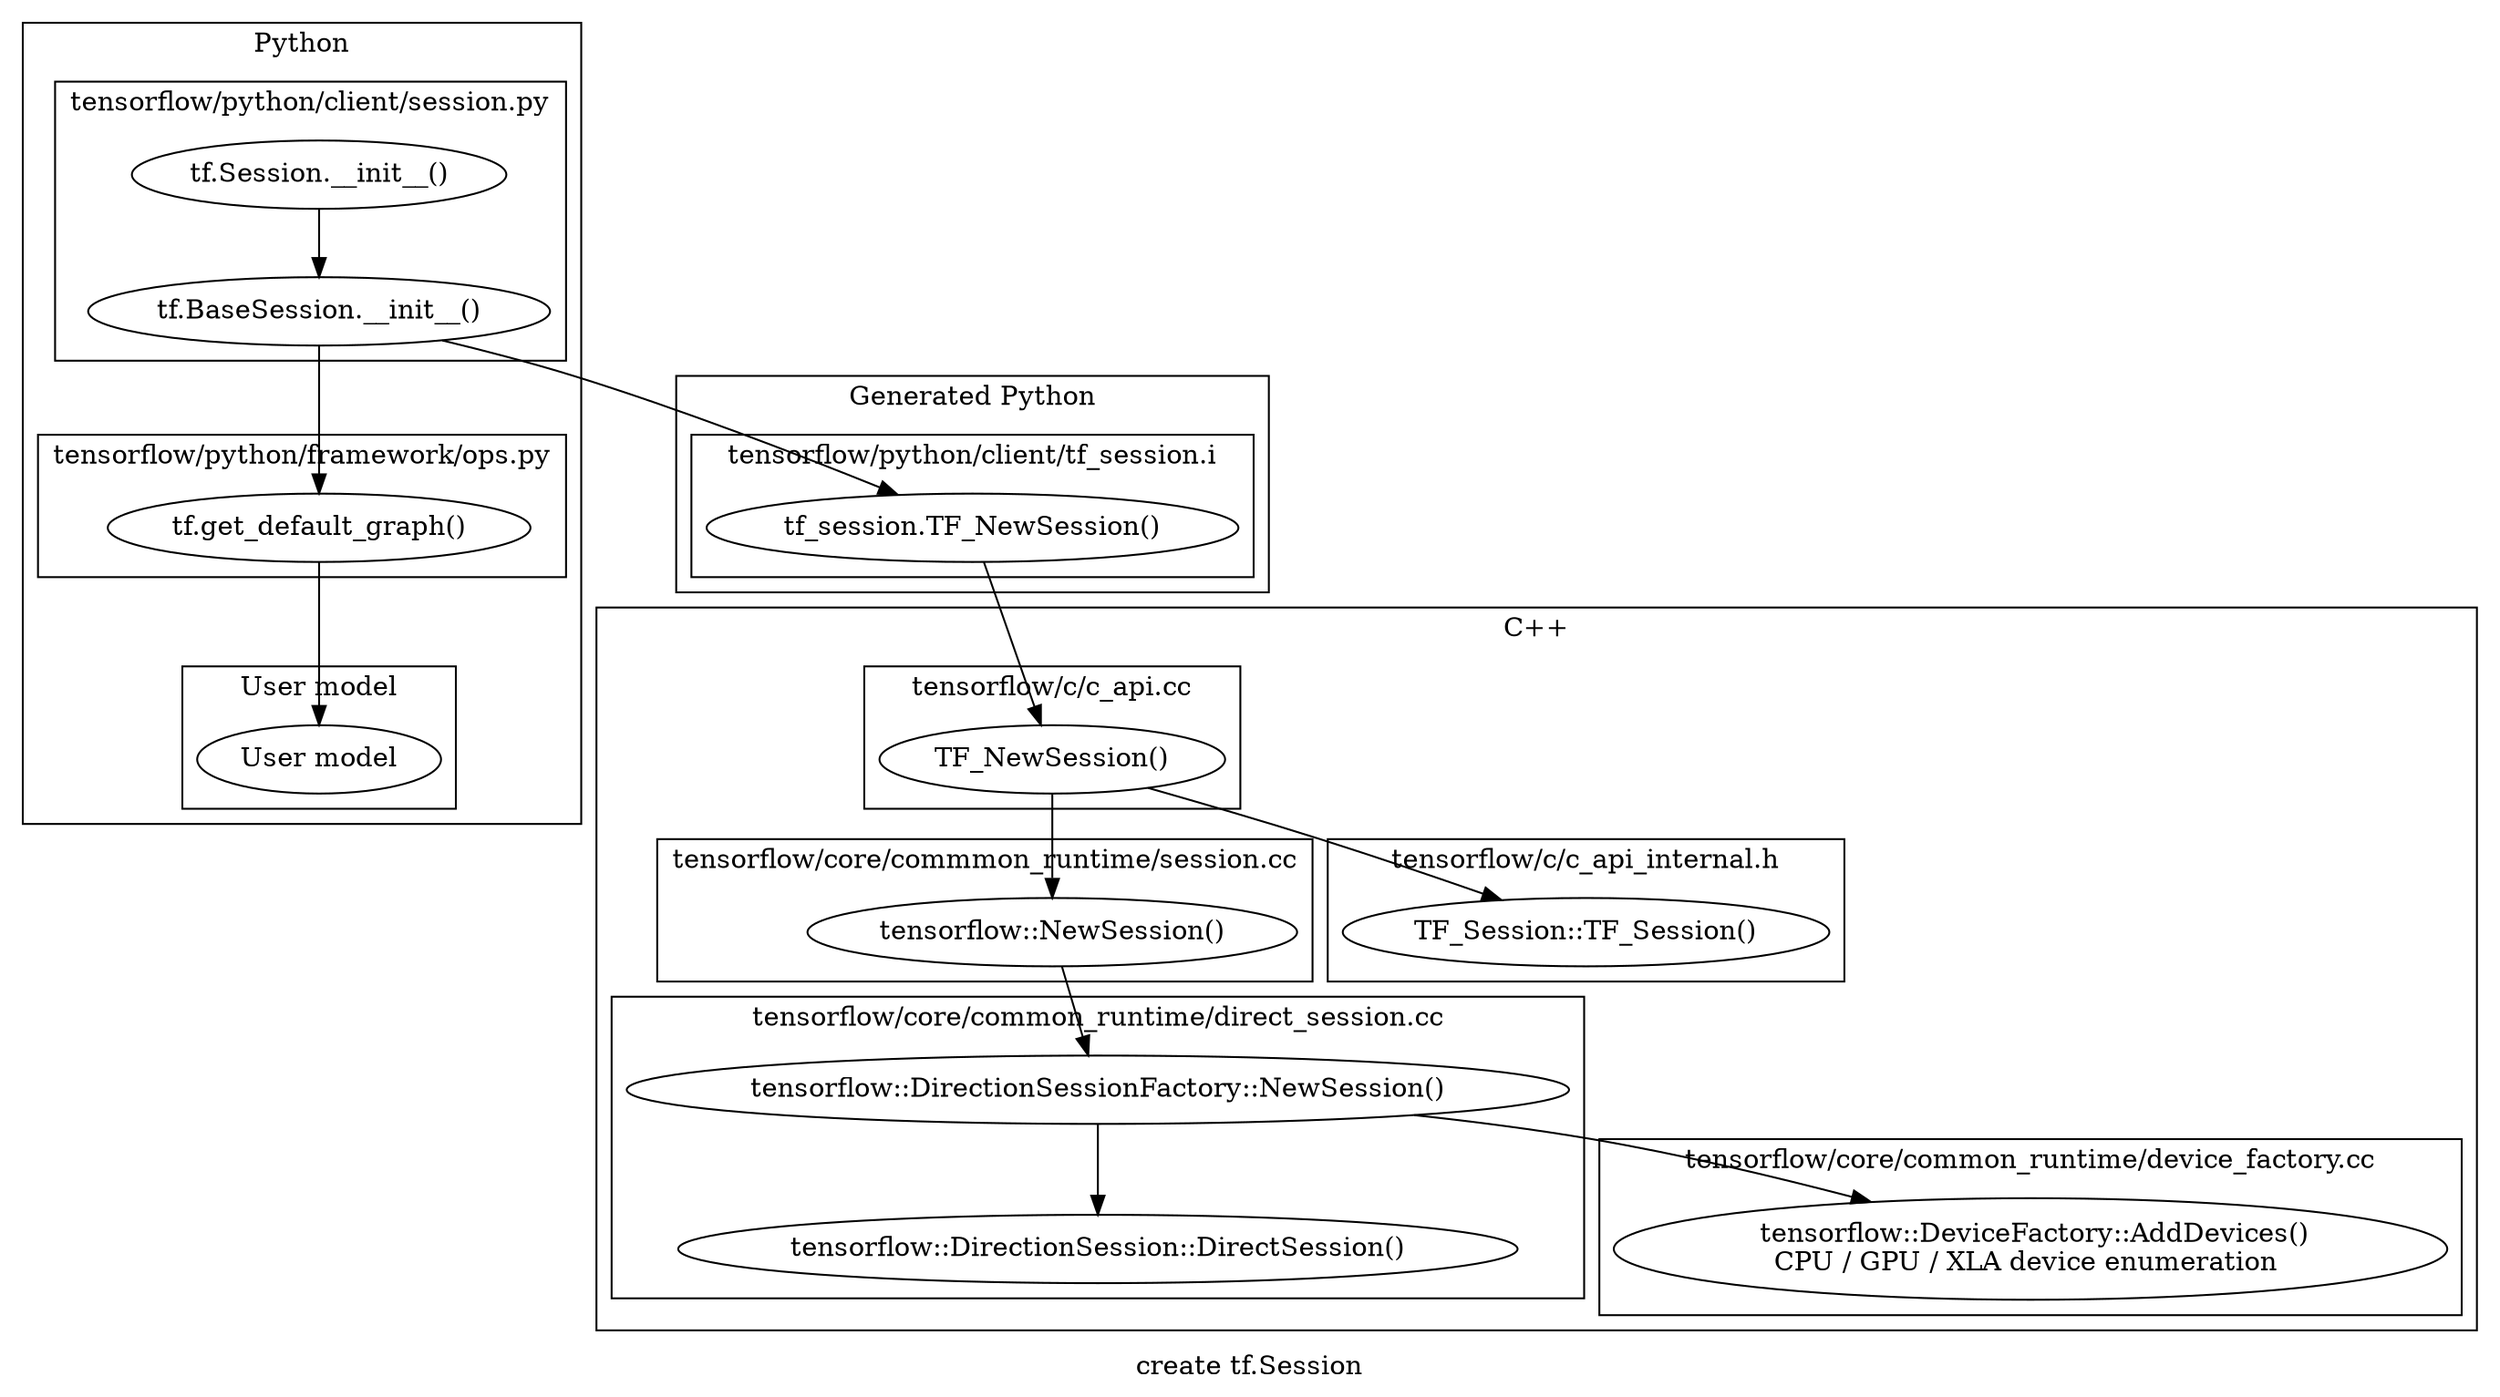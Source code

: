 digraph 00 {
  label = "create tf.Session";

  subgraph cluster_python {
    label = "Python";

    subgraph cluster_session_py {
      label = "tensorflow/python/client/session.py";
      URL="https://github.com/ROCmSoftwarePlatform/tensorflow/blob/rocm-v1/tensorflow/python/client/session.py";

      00 [label="tf.Session.__init__()" URL="https://github.com/ROCmSoftwarePlatform/tensorflow/blob/rocm-v1/tensorflow/python/client/session.py#L1465"];
      01 [label="tf.BaseSession.__init__()" URL="https://github.com/ROCmSoftwarePlatform/tensorflow/blob/rocm-v1/tensorflow/python/client/session.py#L558"];


      00 -> 01;
    }

    subgraph cluster_ops_py {
      label = "tensorflow/python/framework/ops.py";
      URL="https://github.com/ROCmSoftwarePlatform/tensorflow/blob/rocm-v1/tensorflow/python/framework/ops.py";

      02 [label="tf.get_default_graph()" URL="https://github.com/ROCmSoftwarePlatform/tensorflow/blob/rocm-v1/tensorflow/python/framework/ops.py#L4171"];

      01 -> 02;
    }

    subgraph cluster_user_model {
      label = "User model";
      99 [label="User model"];

      02 -> 99;
    }
  }

  subgraph cluster_generated_python {
    label = "Generated Python";

    subgraph cluster_tf_session_i {
      label = "tensorflow/python/client/tf_session.i";
      URL="https://github.com/ROCmSoftwarePlatform/tensorflow/blob/rocm-v1/tensorflow/python/client/tf_session.i";

      03 [label="tf_session.TF_NewSession()" URL="https://github.com/ROCmSoftwarePlatform/tensorflow/blob/rocm-v1/tensorflow/python/client/tf_session.i#L272"];

      01 -> 03;
    }
  }

  subgraph cluster_cxx {
    label = "C++";

    subgraph cluster_c_api_cc {
      label = "tensorflow/c/c_api.cc";
      URL="https://github.com/ROCmSoftwarePlatform/tensorflow/blob/rocm-v1/tensorflow/c/c_api.cc";

      04 [label="TF_NewSession()" URL="https://github.com/ROCmSoftwarePlatform/tensorflow/blob/rocm-v1/tensorflow/c/c_api.cc#L2148"];

      03 -> 04;
    }

    subgraph cluster_session_cc {
      label = "tensorflow/core/commmon_runtime/session.cc";
      URL="https://github.com/ROCmSoftwarePlatform/tensorflow/blob/rocm-v1/tensorflow/core/common_runtime/session.cc";

      05 [label="tensorflow::NewSession()" URL="https://github.com/ROCmSoftwarePlatform/tensorflow/blob/rocm-v1/tensorflow/core/common_runtime/session.cc#L54"];

      04 -> 05;
    }

    subgraph cluster_direction_session_cc {
      label = "tensorflow/core/common_runtime/direct_session.cc";
      URL="https://github.com/ROCmSoftwarePlatform/tensorflow/blob/rocm-v1/tensorflow/core/common_runtime/direct_session.cc";

      06 [label="tensorflow::DirectionSessionFactory::NewSession()" URL="https://github.com/ROCmSoftwarePlatform/tensorflow/blob/rocm-v1/tensorflow/core/common_runtime/direct_session.cc#L158"];
      08 [label="tensorflow::DirectionSession::DirectSession()" URL="https://github.com/ROCmSoftwarePlatform/tensorflow/blob/rocm-v1/tensorflow/core/common_runtime/direct_session.cc#L253"];

      05 -> 06;
      06 -> 08;
    }

    subgraph cluster_device_factory_cc {
      label = "tensorflow/core/common_runtime/device_factory.cc";
      URL="https://github.com/ROCmSoftwarePlatform/tensorflow/blob/rocm-v1/tensorflow/core/common_runtime/device_factory.cc";

      07 [label=< tensorflow::DeviceFactory::AddDevices()<br/>CPU / GPU / XLA device enumeration > URL="https://github.com/ROCmSoftwarePlatform/tensorflow/blob/rocm-v1/tensorflow/core/common_runtime/device_factory.cc#L92"];

      06 -> 07;
    }

    subgraph cluster_c_api_internal_h {
      label = "tensorflow/c/c_api_internal.h";
      URL="https://github.com/ROCmSoftwarePlatform/tensorflow/blob/rocm-v1/tensorflow/c/c_api_internal.h";

      09 [label="TF_Session::TF_Session()" URL="https://github.com/ROCmSoftwarePlatform/tensorflow/blob/rocm-v1/tensorflow/c/c_api_internal.h#L103"];

      04 -> 09;
    }
  }
}
